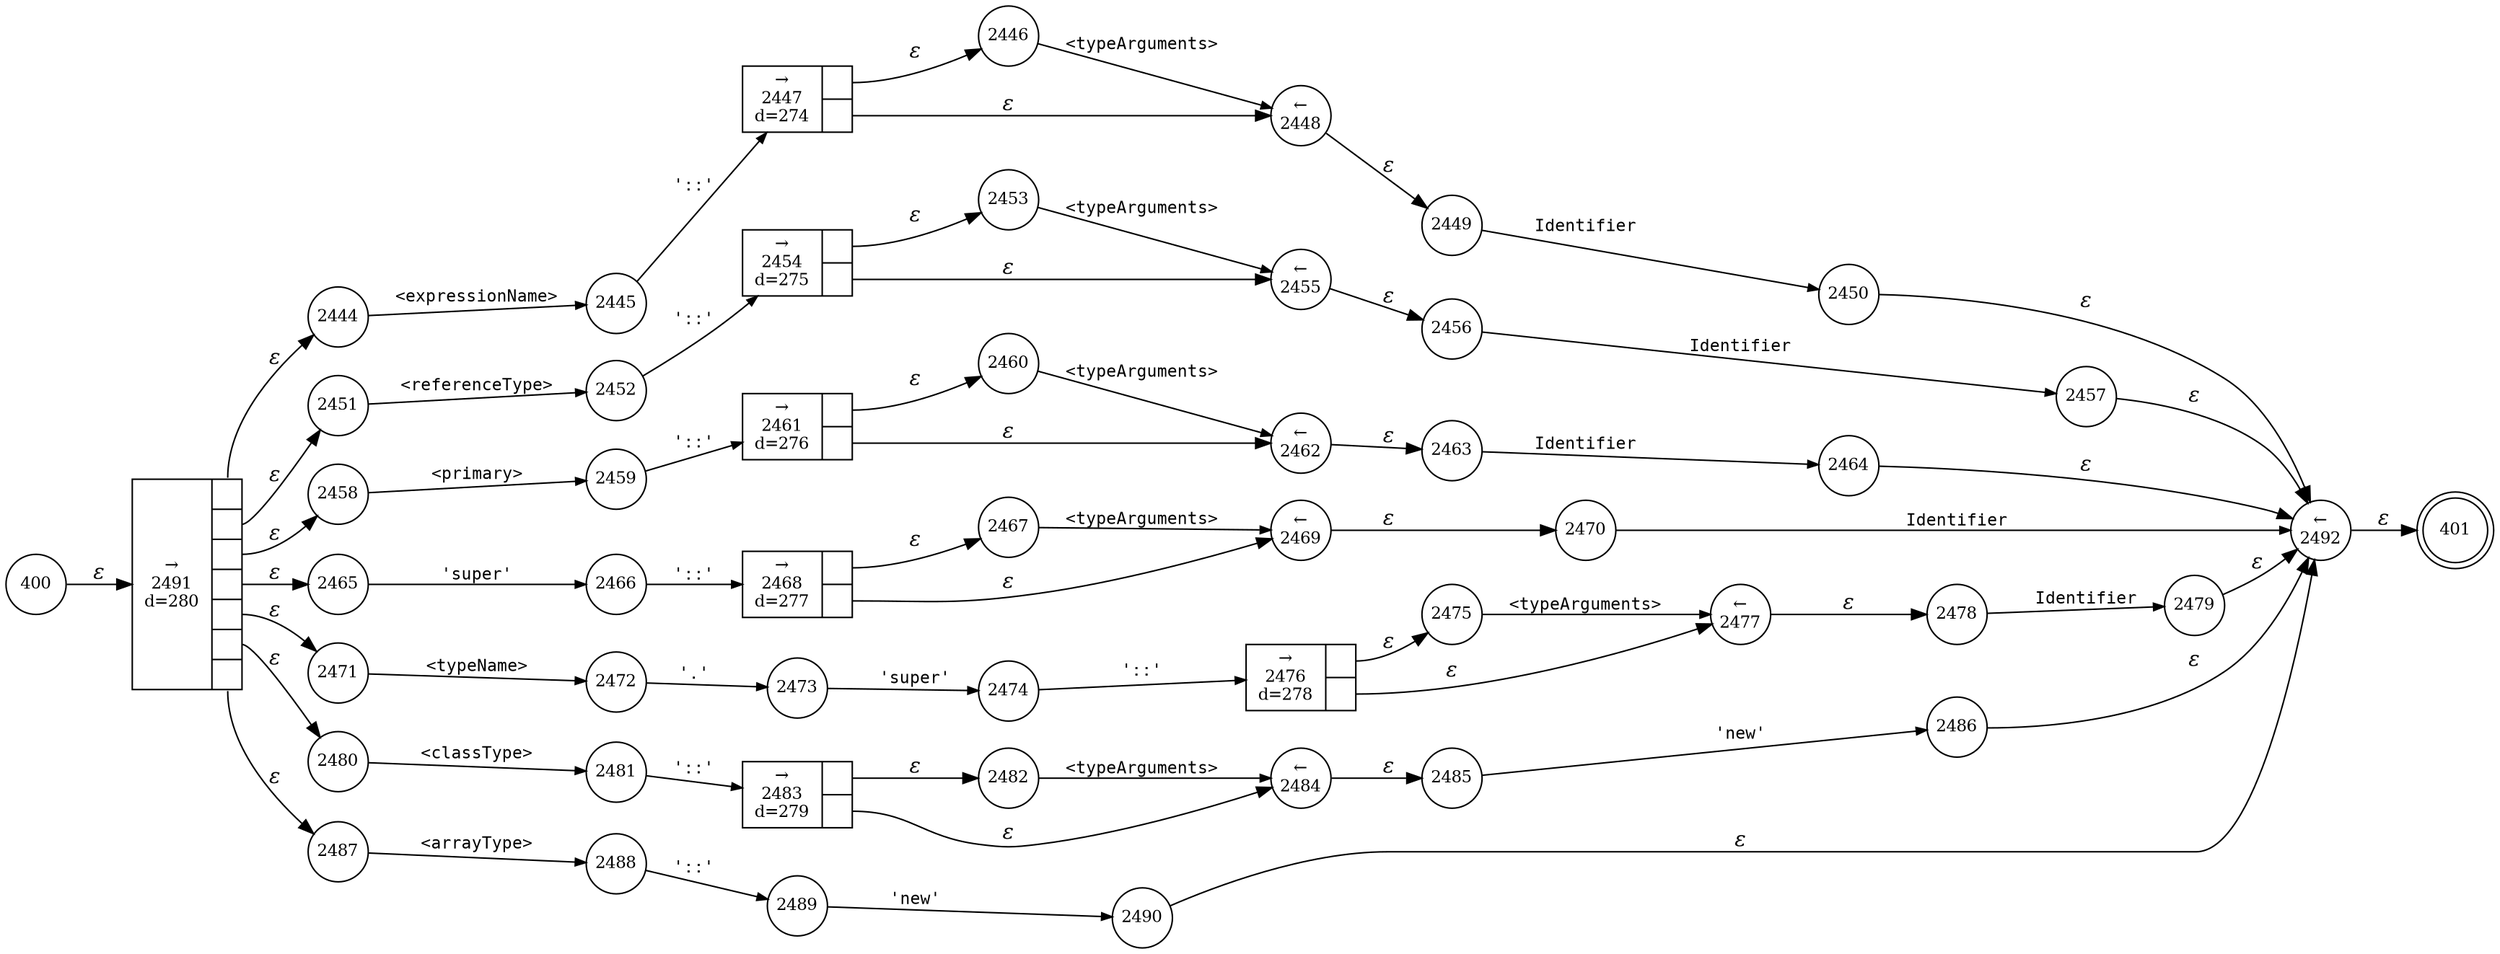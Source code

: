 digraph ATN {
rankdir=LR;
s401[fontsize=11, label="401", shape=doublecircle, fixedsize=true, width=.6];
s2444[fontsize=11,label="2444", shape=circle, fixedsize=true, width=.55, peripheries=1];
s2445[fontsize=11,label="2445", shape=circle, fixedsize=true, width=.55, peripheries=1];
s2446[fontsize=11,label="2446", shape=circle, fixedsize=true, width=.55, peripheries=1];
s2447[fontsize=11,label="{&rarr;\n2447\nd=274|{<p0>|<p1>}}", shape=record, fixedsize=false, peripheries=1];
s400[fontsize=11,label="400", shape=circle, fixedsize=true, width=.55, peripheries=1];
s2448[fontsize=11,label="&larr;\n2448", shape=circle, fixedsize=true, width=.55, peripheries=1];
s2449[fontsize=11,label="2449", shape=circle, fixedsize=true, width=.55, peripheries=1];
s2450[fontsize=11,label="2450", shape=circle, fixedsize=true, width=.55, peripheries=1];
s2451[fontsize=11,label="2451", shape=circle, fixedsize=true, width=.55, peripheries=1];
s2452[fontsize=11,label="2452", shape=circle, fixedsize=true, width=.55, peripheries=1];
s2453[fontsize=11,label="2453", shape=circle, fixedsize=true, width=.55, peripheries=1];
s2454[fontsize=11,label="{&rarr;\n2454\nd=275|{<p0>|<p1>}}", shape=record, fixedsize=false, peripheries=1];
s2455[fontsize=11,label="&larr;\n2455", shape=circle, fixedsize=true, width=.55, peripheries=1];
s2456[fontsize=11,label="2456", shape=circle, fixedsize=true, width=.55, peripheries=1];
s2457[fontsize=11,label="2457", shape=circle, fixedsize=true, width=.55, peripheries=1];
s2458[fontsize=11,label="2458", shape=circle, fixedsize=true, width=.55, peripheries=1];
s2459[fontsize=11,label="2459", shape=circle, fixedsize=true, width=.55, peripheries=1];
s2460[fontsize=11,label="2460", shape=circle, fixedsize=true, width=.55, peripheries=1];
s2461[fontsize=11,label="{&rarr;\n2461\nd=276|{<p0>|<p1>}}", shape=record, fixedsize=false, peripheries=1];
s2462[fontsize=11,label="&larr;\n2462", shape=circle, fixedsize=true, width=.55, peripheries=1];
s2463[fontsize=11,label="2463", shape=circle, fixedsize=true, width=.55, peripheries=1];
s2464[fontsize=11,label="2464", shape=circle, fixedsize=true, width=.55, peripheries=1];
s2465[fontsize=11,label="2465", shape=circle, fixedsize=true, width=.55, peripheries=1];
s2466[fontsize=11,label="2466", shape=circle, fixedsize=true, width=.55, peripheries=1];
s2467[fontsize=11,label="2467", shape=circle, fixedsize=true, width=.55, peripheries=1];
s2468[fontsize=11,label="{&rarr;\n2468\nd=277|{<p0>|<p1>}}", shape=record, fixedsize=false, peripheries=1];
s2469[fontsize=11,label="&larr;\n2469", shape=circle, fixedsize=true, width=.55, peripheries=1];
s2470[fontsize=11,label="2470", shape=circle, fixedsize=true, width=.55, peripheries=1];
s2471[fontsize=11,label="2471", shape=circle, fixedsize=true, width=.55, peripheries=1];
s2472[fontsize=11,label="2472", shape=circle, fixedsize=true, width=.55, peripheries=1];
s2473[fontsize=11,label="2473", shape=circle, fixedsize=true, width=.55, peripheries=1];
s2474[fontsize=11,label="2474", shape=circle, fixedsize=true, width=.55, peripheries=1];
s2475[fontsize=11,label="2475", shape=circle, fixedsize=true, width=.55, peripheries=1];
s2476[fontsize=11,label="{&rarr;\n2476\nd=278|{<p0>|<p1>}}", shape=record, fixedsize=false, peripheries=1];
s2477[fontsize=11,label="&larr;\n2477", shape=circle, fixedsize=true, width=.55, peripheries=1];
s2478[fontsize=11,label="2478", shape=circle, fixedsize=true, width=.55, peripheries=1];
s2479[fontsize=11,label="2479", shape=circle, fixedsize=true, width=.55, peripheries=1];
s2480[fontsize=11,label="2480", shape=circle, fixedsize=true, width=.55, peripheries=1];
s2481[fontsize=11,label="2481", shape=circle, fixedsize=true, width=.55, peripheries=1];
s2482[fontsize=11,label="2482", shape=circle, fixedsize=true, width=.55, peripheries=1];
s2483[fontsize=11,label="{&rarr;\n2483\nd=279|{<p0>|<p1>}}", shape=record, fixedsize=false, peripheries=1];
s2484[fontsize=11,label="&larr;\n2484", shape=circle, fixedsize=true, width=.55, peripheries=1];
s2485[fontsize=11,label="2485", shape=circle, fixedsize=true, width=.55, peripheries=1];
s2486[fontsize=11,label="2486", shape=circle, fixedsize=true, width=.55, peripheries=1];
s2487[fontsize=11,label="2487", shape=circle, fixedsize=true, width=.55, peripheries=1];
s2488[fontsize=11,label="2488", shape=circle, fixedsize=true, width=.55, peripheries=1];
s2489[fontsize=11,label="2489", shape=circle, fixedsize=true, width=.55, peripheries=1];
s2490[fontsize=11,label="2490", shape=circle, fixedsize=true, width=.55, peripheries=1];
s2491[fontsize=11,label="{&rarr;\n2491\nd=280|{<p0>|<p1>|<p2>|<p3>|<p4>|<p5>|<p6>}}", shape=record, fixedsize=false, peripheries=1];
s2492[fontsize=11,label="&larr;\n2492", shape=circle, fixedsize=true, width=.55, peripheries=1];
s400 -> s2491 [fontname="Times-Italic", label="&epsilon;"];
s2491:p0 -> s2444 [fontname="Times-Italic", label="&epsilon;"];
s2491:p1 -> s2451 [fontname="Times-Italic", label="&epsilon;"];
s2491:p2 -> s2458 [fontname="Times-Italic", label="&epsilon;"];
s2491:p3 -> s2465 [fontname="Times-Italic", label="&epsilon;"];
s2491:p4 -> s2471 [fontname="Times-Italic", label="&epsilon;"];
s2491:p5 -> s2480 [fontname="Times-Italic", label="&epsilon;"];
s2491:p6 -> s2487 [fontname="Times-Italic", label="&epsilon;"];
s2444 -> s2445 [fontsize=11, fontname="Courier", arrowsize=.7, label = "<expressionName>", arrowhead = normal];
s2451 -> s2452 [fontsize=11, fontname="Courier", arrowsize=.7, label = "<referenceType>", arrowhead = normal];
s2458 -> s2459 [fontsize=11, fontname="Courier", arrowsize=.7, label = "<primary>", arrowhead = normal];
s2465 -> s2466 [fontsize=11, fontname="Courier", arrowsize=.7, label = "'super'", arrowhead = normal];
s2471 -> s2472 [fontsize=11, fontname="Courier", arrowsize=.7, label = "<typeName>", arrowhead = normal];
s2480 -> s2481 [fontsize=11, fontname="Courier", arrowsize=.7, label = "<classType>", arrowhead = normal];
s2487 -> s2488 [fontsize=11, fontname="Courier", arrowsize=.7, label = "<arrayType>", arrowhead = normal];
s2445 -> s2447 [fontsize=11, fontname="Courier", arrowsize=.7, label = "'::'", arrowhead = normal];
s2452 -> s2454 [fontsize=11, fontname="Courier", arrowsize=.7, label = "'::'", arrowhead = normal];
s2459 -> s2461 [fontsize=11, fontname="Courier", arrowsize=.7, label = "'::'", arrowhead = normal];
s2466 -> s2468 [fontsize=11, fontname="Courier", arrowsize=.7, label = "'::'", arrowhead = normal];
s2472 -> s2473 [fontsize=11, fontname="Courier", arrowsize=.7, label = "'.'", arrowhead = normal];
s2481 -> s2483 [fontsize=11, fontname="Courier", arrowsize=.7, label = "'::'", arrowhead = normal];
s2488 -> s2489 [fontsize=11, fontname="Courier", arrowsize=.7, label = "'::'", arrowhead = normal];
s2447:p0 -> s2446 [fontname="Times-Italic", label="&epsilon;"];
s2447:p1 -> s2448 [fontname="Times-Italic", label="&epsilon;"];
s2454:p0 -> s2453 [fontname="Times-Italic", label="&epsilon;"];
s2454:p1 -> s2455 [fontname="Times-Italic", label="&epsilon;"];
s2461:p0 -> s2460 [fontname="Times-Italic", label="&epsilon;"];
s2461:p1 -> s2462 [fontname="Times-Italic", label="&epsilon;"];
s2468:p0 -> s2467 [fontname="Times-Italic", label="&epsilon;"];
s2468:p1 -> s2469 [fontname="Times-Italic", label="&epsilon;"];
s2473 -> s2474 [fontsize=11, fontname="Courier", arrowsize=.7, label = "'super'", arrowhead = normal];
s2483:p0 -> s2482 [fontname="Times-Italic", label="&epsilon;"];
s2483:p1 -> s2484 [fontname="Times-Italic", label="&epsilon;"];
s2489 -> s2490 [fontsize=11, fontname="Courier", arrowsize=.7, label = "'new'", arrowhead = normal];
s2446 -> s2448 [fontsize=11, fontname="Courier", arrowsize=.7, label = "<typeArguments>", arrowhead = normal];
s2448 -> s2449 [fontname="Times-Italic", label="&epsilon;"];
s2453 -> s2455 [fontsize=11, fontname="Courier", arrowsize=.7, label = "<typeArguments>", arrowhead = normal];
s2455 -> s2456 [fontname="Times-Italic", label="&epsilon;"];
s2460 -> s2462 [fontsize=11, fontname="Courier", arrowsize=.7, label = "<typeArguments>", arrowhead = normal];
s2462 -> s2463 [fontname="Times-Italic", label="&epsilon;"];
s2467 -> s2469 [fontsize=11, fontname="Courier", arrowsize=.7, label = "<typeArguments>", arrowhead = normal];
s2469 -> s2470 [fontname="Times-Italic", label="&epsilon;"];
s2474 -> s2476 [fontsize=11, fontname="Courier", arrowsize=.7, label = "'::'", arrowhead = normal];
s2482 -> s2484 [fontsize=11, fontname="Courier", arrowsize=.7, label = "<typeArguments>", arrowhead = normal];
s2484 -> s2485 [fontname="Times-Italic", label="&epsilon;"];
s2490 -> s2492 [fontname="Times-Italic", label="&epsilon;"];
s2449 -> s2450 [fontsize=11, fontname="Courier", arrowsize=.7, label = "Identifier", arrowhead = normal];
s2456 -> s2457 [fontsize=11, fontname="Courier", arrowsize=.7, label = "Identifier", arrowhead = normal];
s2463 -> s2464 [fontsize=11, fontname="Courier", arrowsize=.7, label = "Identifier", arrowhead = normal];
s2470 -> s2492 [fontsize=11, fontname="Courier", arrowsize=.7, label = "Identifier", arrowhead = normal];
s2476:p0 -> s2475 [fontname="Times-Italic", label="&epsilon;"];
s2476:p1 -> s2477 [fontname="Times-Italic", label="&epsilon;"];
s2485 -> s2486 [fontsize=11, fontname="Courier", arrowsize=.7, label = "'new'", arrowhead = normal];
s2492 -> s401 [fontname="Times-Italic", label="&epsilon;"];
s2450 -> s2492 [fontname="Times-Italic", label="&epsilon;"];
s2457 -> s2492 [fontname="Times-Italic", label="&epsilon;"];
s2464 -> s2492 [fontname="Times-Italic", label="&epsilon;"];
s2475 -> s2477 [fontsize=11, fontname="Courier", arrowsize=.7, label = "<typeArguments>", arrowhead = normal];
s2477 -> s2478 [fontname="Times-Italic", label="&epsilon;"];
s2486 -> s2492 [fontname="Times-Italic", label="&epsilon;"];
s2478 -> s2479 [fontsize=11, fontname="Courier", arrowsize=.7, label = "Identifier", arrowhead = normal];
s2479 -> s2492 [fontname="Times-Italic", label="&epsilon;"];
}